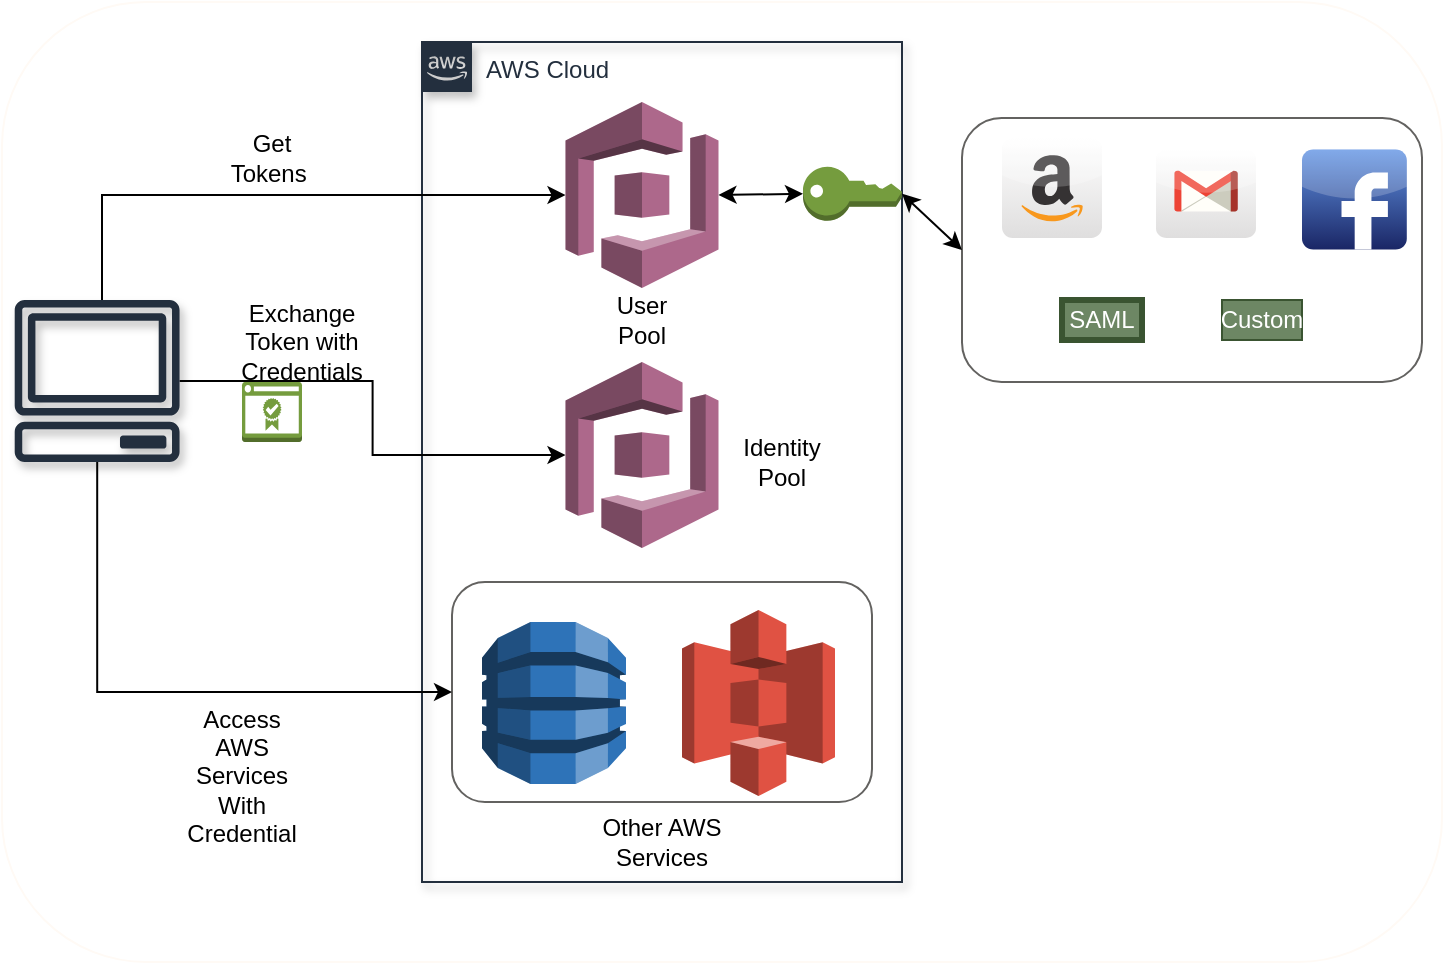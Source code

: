 <mxfile version="12.9.9" type="device"><diagram id="NvpqJBKRmjGPZKzPypbm" name="Page-1"><mxGraphModel dx="1026" dy="781" grid="1" gridSize="10" guides="1" tooltips="1" connect="1" arrows="1" fold="1" page="1" pageScale="1" pageWidth="1654" pageHeight="1169" math="0" shadow="0"><root><mxCell id="0"/><mxCell id="1" parent="0"/><mxCell id="_4w6U7FC3ZFWlDn2LjqE-124" value="" style="rounded=1;whiteSpace=wrap;html=1;shadow=0;strokeColor=#FFFAF5;strokeWidth=1;" parent="1" vertex="1"><mxGeometry x="250" y="80" width="720" height="480" as="geometry"/></mxCell><mxCell id="MUY71AIxzCRUjd8wj3wI-14" value="" style="rounded=1;whiteSpace=wrap;html=1;shadow=0;strokeColor=#636260;strokeWidth=1;" vertex="1" parent="1"><mxGeometry x="730" y="138" width="230" height="132" as="geometry"/></mxCell><mxCell id="_4w6U7FC3ZFWlDn2LjqE-118" value="AWS Cloud" style="points=[[0,0],[0.25,0],[0.5,0],[0.75,0],[1,0],[1,0.25],[1,0.5],[1,0.75],[1,1],[0.75,1],[0.5,1],[0.25,1],[0,1],[0,0.75],[0,0.5],[0,0.25]];outlineConnect=0;gradientColor=none;html=1;whiteSpace=wrap;fontSize=12;fontStyle=0;shape=mxgraph.aws4.group;grIcon=mxgraph.aws4.group_aws_cloud_alt;strokeColor=#232F3E;fillColor=none;verticalAlign=top;align=left;spacingLeft=30;fontColor=#232F3E;dashed=0;shadow=1;" parent="1" vertex="1"><mxGeometry x="460" y="100" width="240" height="420" as="geometry"/></mxCell><mxCell id="MUY71AIxzCRUjd8wj3wI-9" value="" style="rounded=1;whiteSpace=wrap;html=1;shadow=0;strokeColor=#636260;strokeWidth=1;" vertex="1" parent="1"><mxGeometry x="475" y="370" width="210" height="110" as="geometry"/></mxCell><mxCell id="_4w6U7FC3ZFWlDn2LjqE-113" value="" style="edgeStyle=orthogonalEdgeStyle;rounded=0;orthogonalLoop=1;jettySize=auto;html=1;" parent="1" source="_4w6U7FC3ZFWlDn2LjqE-106" target="MUY71AIxzCRUjd8wj3wI-5" edge="1"><mxGeometry relative="1" as="geometry"><mxPoint x="460" y="267" as="targetPoint"/></mxGeometry></mxCell><mxCell id="MUY71AIxzCRUjd8wj3wI-23" style="edgeStyle=orthogonalEdgeStyle;rounded=0;orthogonalLoop=1;jettySize=auto;html=1;entryX=0;entryY=0.5;entryDx=0;entryDy=0;entryPerimeter=0;" edge="1" parent="1" source="_4w6U7FC3ZFWlDn2LjqE-106" target="MUY71AIxzCRUjd8wj3wI-3"><mxGeometry relative="1" as="geometry"><Array as="points"><mxPoint x="300" y="177"/></Array></mxGeometry></mxCell><mxCell id="MUY71AIxzCRUjd8wj3wI-24" style="edgeStyle=orthogonalEdgeStyle;rounded=0;orthogonalLoop=1;jettySize=auto;html=1;entryX=0;entryY=0.5;entryDx=0;entryDy=0;" edge="1" parent="1" source="_4w6U7FC3ZFWlDn2LjqE-106" target="MUY71AIxzCRUjd8wj3wI-9"><mxGeometry relative="1" as="geometry"><Array as="points"><mxPoint x="298" y="425"/></Array></mxGeometry></mxCell><mxCell id="_4w6U7FC3ZFWlDn2LjqE-106" value="" style="outlineConnect=0;fontColor=#232F3E;gradientColor=none;fillColor=#232F3E;strokeColor=none;dashed=0;verticalLabelPosition=bottom;verticalAlign=top;align=center;html=1;fontSize=12;fontStyle=0;aspect=fixed;pointerEvents=1;shape=mxgraph.aws4.client;shadow=1;" parent="1" vertex="1"><mxGeometry x="256" y="229" width="83.13" height="81" as="geometry"/></mxCell><mxCell id="MUY71AIxzCRUjd8wj3wI-2" value="" style="outlineConnect=0;dashed=0;verticalLabelPosition=bottom;verticalAlign=top;align=center;html=1;shape=mxgraph.aws3.certificate_manager_2;fillColor=#759C3E;gradientColor=none;shadow=0;strokeColor=#636260;strokeWidth=1;" vertex="1" parent="1"><mxGeometry x="370" y="270" width="30" height="30" as="geometry"/></mxCell><mxCell id="MUY71AIxzCRUjd8wj3wI-3" value="" style="outlineConnect=0;dashed=0;verticalLabelPosition=bottom;verticalAlign=top;align=center;html=1;shape=mxgraph.aws3.cognito;fillColor=#AD688B;gradientColor=none;shadow=0;strokeColor=#636260;strokeWidth=1;" vertex="1" parent="1"><mxGeometry x="531.75" y="130" width="76.5" height="93" as="geometry"/></mxCell><mxCell id="MUY71AIxzCRUjd8wj3wI-5" value="" style="outlineConnect=0;dashed=0;verticalLabelPosition=bottom;verticalAlign=top;align=center;html=1;shape=mxgraph.aws3.cognito;fillColor=#AD688B;gradientColor=none;shadow=0;strokeColor=#636260;strokeWidth=1;" vertex="1" parent="1"><mxGeometry x="531.75" y="260" width="76.5" height="93" as="geometry"/></mxCell><mxCell id="MUY71AIxzCRUjd8wj3wI-7" value="" style="outlineConnect=0;dashed=0;verticalLabelPosition=bottom;verticalAlign=top;align=center;html=1;shape=mxgraph.aws3.dynamo_db;fillColor=#2E73B8;gradientColor=none;shadow=0;strokeColor=#636260;strokeWidth=1;" vertex="1" parent="1"><mxGeometry x="490" y="390" width="72" height="81" as="geometry"/></mxCell><mxCell id="MUY71AIxzCRUjd8wj3wI-8" value="" style="outlineConnect=0;dashed=0;verticalLabelPosition=bottom;verticalAlign=top;align=center;html=1;shape=mxgraph.aws3.s3;fillColor=#E05243;gradientColor=none;shadow=0;strokeColor=#636260;strokeWidth=1;" vertex="1" parent="1"><mxGeometry x="590" y="384" width="76.5" height="93" as="geometry"/></mxCell><mxCell id="MUY71AIxzCRUjd8wj3wI-11" value="" style="dashed=0;outlineConnect=0;html=1;align=center;labelPosition=center;verticalLabelPosition=bottom;verticalAlign=top;shape=mxgraph.webicons.amazon;gradientColor=#DFDEDE;shadow=0;strokeColor=#636260;strokeWidth=1;" vertex="1" parent="1"><mxGeometry x="750" y="148" width="50" height="50" as="geometry"/></mxCell><mxCell id="MUY71AIxzCRUjd8wj3wI-12" value="" style="dashed=0;outlineConnect=0;html=1;align=center;labelPosition=center;verticalLabelPosition=bottom;verticalAlign=top;shape=mxgraph.webicons.gmail;gradientColor=#DFDEDE;shadow=0;strokeColor=#636260;strokeWidth=1;" vertex="1" parent="1"><mxGeometry x="827" y="153.8" width="50" height="44.2" as="geometry"/></mxCell><mxCell id="MUY71AIxzCRUjd8wj3wI-13" value="" style="dashed=0;outlineConnect=0;html=1;align=center;labelPosition=center;verticalLabelPosition=bottom;verticalAlign=top;shape=mxgraph.webicons.facebook;fillColor=#6294E4;gradientColor=#1A2665;shadow=0;strokeColor=#636260;strokeWidth=1;" vertex="1" parent="1"><mxGeometry x="900" y="153.8" width="52.4" height="50" as="geometry"/></mxCell><mxCell id="MUY71AIxzCRUjd8wj3wI-15" value="" style="endArrow=classic;startArrow=classic;html=1;exitX=1;exitY=0.5;exitDx=0;exitDy=0;exitPerimeter=0;entryX=0;entryY=0.5;entryDx=0;entryDy=0;" edge="1" parent="1" source="MUY71AIxzCRUjd8wj3wI-19" target="MUY71AIxzCRUjd8wj3wI-14"><mxGeometry width="50" height="50" relative="1" as="geometry"><mxPoint x="810" y="340" as="sourcePoint"/><mxPoint x="860" y="290" as="targetPoint"/></mxGeometry></mxCell><mxCell id="MUY71AIxzCRUjd8wj3wI-16" value="User Pool" style="text;html=1;strokeColor=none;fillColor=none;align=center;verticalAlign=middle;whiteSpace=wrap;rounded=0;shadow=0;" vertex="1" parent="1"><mxGeometry x="550" y="229" width="40" height="20" as="geometry"/></mxCell><mxCell id="MUY71AIxzCRUjd8wj3wI-17" value="Identity Pool" style="text;html=1;strokeColor=none;fillColor=none;align=center;verticalAlign=middle;whiteSpace=wrap;rounded=0;shadow=0;" vertex="1" parent="1"><mxGeometry x="620" y="300" width="40" height="20" as="geometry"/></mxCell><mxCell id="MUY71AIxzCRUjd8wj3wI-18" value="Other AWS Services" style="text;html=1;strokeColor=none;fillColor=none;align=center;verticalAlign=middle;whiteSpace=wrap;rounded=0;shadow=0;" vertex="1" parent="1"><mxGeometry x="540" y="490" width="80" height="20" as="geometry"/></mxCell><mxCell id="MUY71AIxzCRUjd8wj3wI-19" value="" style="outlineConnect=0;dashed=0;verticalLabelPosition=bottom;verticalAlign=top;align=center;html=1;shape=mxgraph.aws3.add_on;fillColor=#759C3E;gradientColor=none;shadow=0;strokeColor=#636260;strokeWidth=1;" vertex="1" parent="1"><mxGeometry x="650.5" y="162.4" width="49.5" height="27" as="geometry"/></mxCell><mxCell id="MUY71AIxzCRUjd8wj3wI-20" value="" style="endArrow=classic;startArrow=classic;html=1;exitX=1;exitY=0.5;exitDx=0;exitDy=0;exitPerimeter=0;entryX=0;entryY=0.5;entryDx=0;entryDy=0;" edge="1" parent="1" source="MUY71AIxzCRUjd8wj3wI-3" target="MUY71AIxzCRUjd8wj3wI-19"><mxGeometry width="50" height="50" relative="1" as="geometry"><mxPoint x="608.25" y="176.5" as="sourcePoint"/><mxPoint x="730" y="178" as="targetPoint"/></mxGeometry></mxCell><mxCell id="MUY71AIxzCRUjd8wj3wI-21" value="SAML" style="text;html=1;strokeColor=#3A5431;fillColor=#6d8764;align=center;verticalAlign=middle;whiteSpace=wrap;rounded=0;shadow=0;strokeWidth=3;fontColor=#ffffff;" vertex="1" parent="1"><mxGeometry x="780" y="229" width="40" height="20" as="geometry"/></mxCell><mxCell id="MUY71AIxzCRUjd8wj3wI-22" value="Custom" style="text;html=1;strokeColor=#3A5431;fillColor=#6d8764;align=center;verticalAlign=middle;whiteSpace=wrap;rounded=0;shadow=0;fontColor=#ffffff;" vertex="1" parent="1"><mxGeometry x="860" y="229" width="40" height="20" as="geometry"/></mxCell><mxCell id="MUY71AIxzCRUjd8wj3wI-25" value="Access AWS Services With Credential" style="text;html=1;strokeColor=none;fillColor=none;align=center;verticalAlign=middle;whiteSpace=wrap;rounded=0;shadow=0;" vertex="1" parent="1"><mxGeometry x="350" y="457" width="40" height="20" as="geometry"/></mxCell><mxCell id="MUY71AIxzCRUjd8wj3wI-27" value="Get Tokens&amp;nbsp;" style="text;html=1;strokeColor=none;fillColor=none;align=center;verticalAlign=middle;whiteSpace=wrap;rounded=0;shadow=0;" vertex="1" parent="1"><mxGeometry x="365" y="148" width="40" height="20" as="geometry"/></mxCell><mxCell id="MUY71AIxzCRUjd8wj3wI-28" value="Exchange Token with Credentials" style="text;html=1;strokeColor=none;fillColor=none;align=center;verticalAlign=middle;whiteSpace=wrap;rounded=0;shadow=0;" vertex="1" parent="1"><mxGeometry x="380" y="240" width="40" height="20" as="geometry"/></mxCell></root></mxGraphModel></diagram></mxfile>